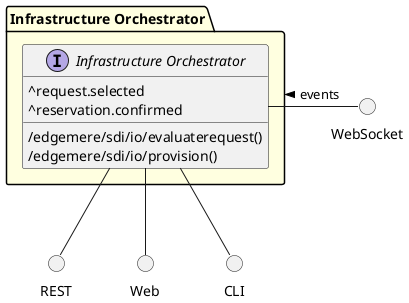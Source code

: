 @startuml



package "Infrastructure Orchestrator" #lightyellow {

    interface "Infrastructure Orchestrator" as i {
            ^request.selected
            ^reservation.confirmed
    
            /edgemere/sdi/io/evaluaterequest()
            /edgemere/sdi/io/provision()
    
    }
}

circle REST
circle Web
circle CLI
circle WebSocket

i -down- Web
i -down- CLI
i -down- REST
WebSocket -left- i: events >

package "Infrastructure Orchestrator" #lightyellow {


}



@enduml
